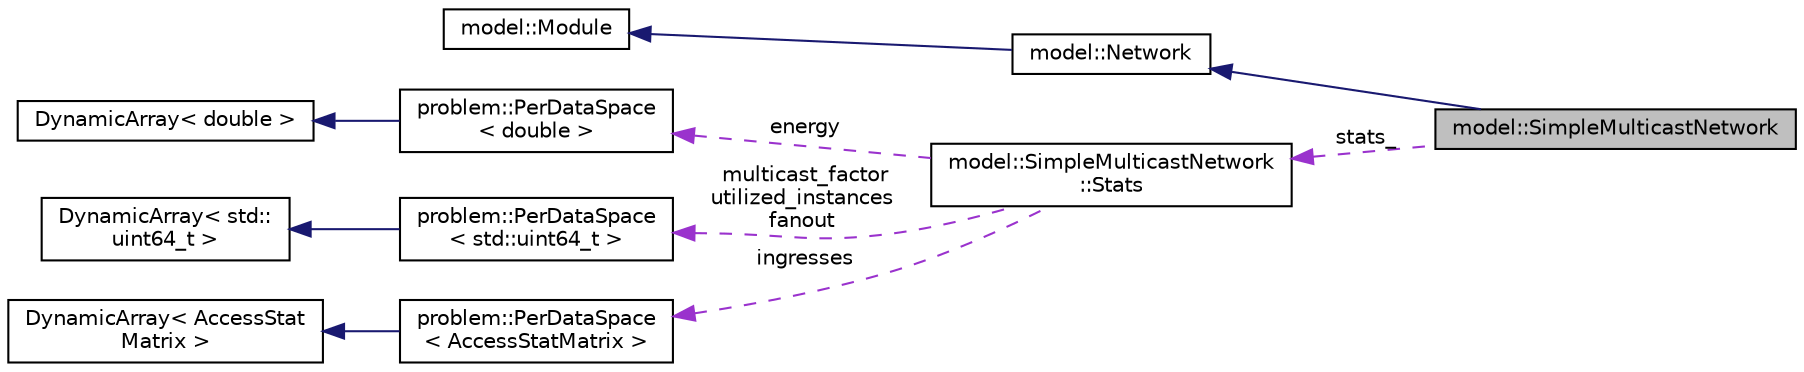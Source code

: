 digraph "model::SimpleMulticastNetwork"
{
 // LATEX_PDF_SIZE
  edge [fontname="Helvetica",fontsize="10",labelfontname="Helvetica",labelfontsize="10"];
  node [fontname="Helvetica",fontsize="10",shape=record];
  rankdir="LR";
  Node1 [label="model::SimpleMulticastNetwork",height=0.2,width=0.4,color="black", fillcolor="grey75", style="filled", fontcolor="black",tooltip=" "];
  Node2 -> Node1 [dir="back",color="midnightblue",fontsize="10",style="solid",fontname="Helvetica"];
  Node2 [label="model::Network",height=0.2,width=0.4,color="black", fillcolor="white", style="filled",URL="$classmodel_1_1Network.html",tooltip=" "];
  Node3 -> Node2 [dir="back",color="midnightblue",fontsize="10",style="solid",fontname="Helvetica"];
  Node3 [label="model::Module",height=0.2,width=0.4,color="black", fillcolor="white", style="filled",URL="$classmodel_1_1Module.html",tooltip=" "];
  Node4 -> Node1 [dir="back",color="darkorchid3",fontsize="10",style="dashed",label=" stats_" ,fontname="Helvetica"];
  Node4 [label="model::SimpleMulticastNetwork\l::Stats",height=0.2,width=0.4,color="black", fillcolor="white", style="filled",URL="$structmodel_1_1SimpleMulticastNetwork_1_1Stats.html",tooltip=" "];
  Node5 -> Node4 [dir="back",color="darkorchid3",fontsize="10",style="dashed",label=" energy" ,fontname="Helvetica"];
  Node5 [label="problem::PerDataSpace\l\< double \>",height=0.2,width=0.4,color="black", fillcolor="white", style="filled",URL="$classproblem_1_1PerDataSpace.html",tooltip=" "];
  Node6 -> Node5 [dir="back",color="midnightblue",fontsize="10",style="solid",fontname="Helvetica"];
  Node6 [label="DynamicArray\< double \>",height=0.2,width=0.4,color="black", fillcolor="white", style="filled",URL="$classDynamicArray.html",tooltip=" "];
  Node7 -> Node4 [dir="back",color="darkorchid3",fontsize="10",style="dashed",label=" multicast_factor\nutilized_instances\nfanout" ,fontname="Helvetica"];
  Node7 [label="problem::PerDataSpace\l\< std::uint64_t \>",height=0.2,width=0.4,color="black", fillcolor="white", style="filled",URL="$classproblem_1_1PerDataSpace.html",tooltip=" "];
  Node8 -> Node7 [dir="back",color="midnightblue",fontsize="10",style="solid",fontname="Helvetica"];
  Node8 [label="DynamicArray\< std::\luint64_t \>",height=0.2,width=0.4,color="black", fillcolor="white", style="filled",URL="$classDynamicArray.html",tooltip=" "];
  Node9 -> Node4 [dir="back",color="darkorchid3",fontsize="10",style="dashed",label=" ingresses" ,fontname="Helvetica"];
  Node9 [label="problem::PerDataSpace\l\< AccessStatMatrix \>",height=0.2,width=0.4,color="black", fillcolor="white", style="filled",URL="$classproblem_1_1PerDataSpace.html",tooltip=" "];
  Node10 -> Node9 [dir="back",color="midnightblue",fontsize="10",style="solid",fontname="Helvetica"];
  Node10 [label="DynamicArray\< AccessStat\lMatrix \>",height=0.2,width=0.4,color="black", fillcolor="white", style="filled",URL="$classDynamicArray.html",tooltip=" "];
}
